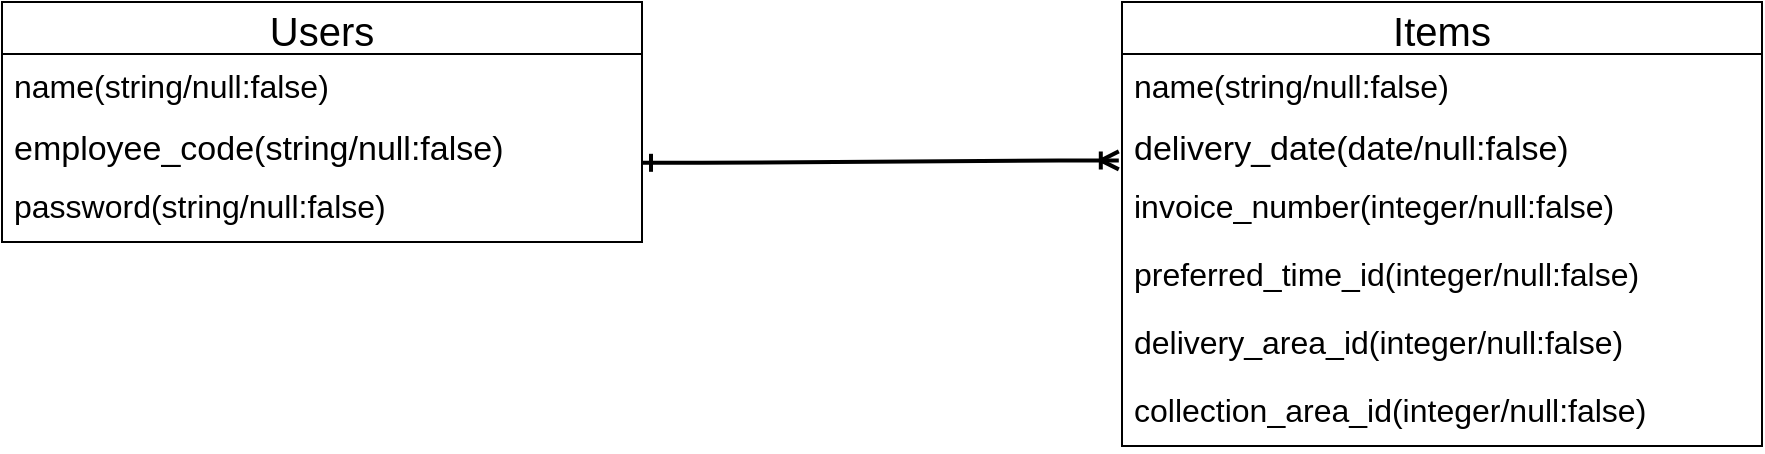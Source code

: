 <mxfile>
    <diagram id="CjTe-zFK_q_MWOqRIqo0" name="ページ1">
        <mxGraphModel dx="309" dy="328" grid="1" gridSize="10" guides="1" tooltips="1" connect="1" arrows="1" fold="1" page="1" pageScale="1" pageWidth="827" pageHeight="1169" math="0" shadow="0">
            <root>
                <mxCell id="0"/>
                <mxCell id="1" parent="0"/>
                <mxCell id="2" value="Users" style="swimlane;fontStyle=0;childLayout=stackLayout;horizontal=1;startSize=26;horizontalStack=0;resizeParent=1;resizeParentMax=0;resizeLast=0;collapsible=1;marginBottom=0;align=center;fontSize=20;fillColor=none;" vertex="1" parent="1">
                    <mxGeometry x="40" y="40" width="320" height="120" as="geometry"/>
                </mxCell>
                <mxCell id="3" value="name(string/null:false)&#10;" style="text;strokeColor=none;fillColor=none;spacingLeft=4;spacingRight=4;overflow=hidden;rotatable=0;points=[[0,0.5],[1,0.5]];portConstraint=eastwest;fontSize=16;labelBackgroundColor=none;" vertex="1" parent="2">
                    <mxGeometry y="26" width="320" height="30" as="geometry"/>
                </mxCell>
                <mxCell id="4" value="employee_code(string/null:false)" style="text;strokeColor=none;fillColor=none;spacingLeft=4;spacingRight=4;overflow=hidden;rotatable=0;points=[[0,0.5],[1,0.5]];portConstraint=eastwest;fontSize=17;" vertex="1" parent="2">
                    <mxGeometry y="56" width="320" height="30" as="geometry"/>
                </mxCell>
                <mxCell id="5" value="password(string/null:false)&#10;" style="text;strokeColor=none;fillColor=none;spacingLeft=4;spacingRight=4;overflow=hidden;rotatable=0;points=[[0,0.5],[1,0.5]];portConstraint=eastwest;fontSize=16;" vertex="1" parent="2">
                    <mxGeometry y="86" width="320" height="34" as="geometry"/>
                </mxCell>
                <mxCell id="11" value="Items" style="swimlane;fontStyle=0;childLayout=stackLayout;horizontal=1;startSize=26;horizontalStack=0;resizeParent=1;resizeParentMax=0;resizeLast=0;collapsible=1;marginBottom=0;align=center;fontSize=20;fillColor=none;" vertex="1" parent="1">
                    <mxGeometry x="600" y="40" width="320" height="222" as="geometry"/>
                </mxCell>
                <mxCell id="12" value="name(string/null:false)&#10;" style="text;strokeColor=none;fillColor=none;spacingLeft=4;spacingRight=4;overflow=hidden;rotatable=0;points=[[0,0.5],[1,0.5]];portConstraint=eastwest;fontSize=16;labelBackgroundColor=none;" vertex="1" parent="11">
                    <mxGeometry y="26" width="320" height="30" as="geometry"/>
                </mxCell>
                <mxCell id="13" value="delivery_date(date/null:false)" style="text;strokeColor=none;fillColor=none;spacingLeft=4;spacingRight=4;overflow=hidden;rotatable=0;points=[[0,0.5],[1,0.5]];portConstraint=eastwest;fontSize=17;" vertex="1" parent="11">
                    <mxGeometry y="56" width="320" height="30" as="geometry"/>
                </mxCell>
                <mxCell id="14" value="invoice_number(integer/null:false)&#10;" style="text;strokeColor=none;fillColor=none;spacingLeft=4;spacingRight=4;overflow=hidden;rotatable=0;points=[[0,0.5],[1,0.5]];portConstraint=eastwest;fontSize=16;" vertex="1" parent="11">
                    <mxGeometry y="86" width="320" height="34" as="geometry"/>
                </mxCell>
                <mxCell id="15" value="preferred_time_id(integer/null:false)&#10;" style="text;strokeColor=none;fillColor=none;spacingLeft=4;spacingRight=4;overflow=hidden;rotatable=0;points=[[0,0.5],[1,0.5]];portConstraint=eastwest;fontSize=16;" vertex="1" parent="11">
                    <mxGeometry y="120" width="320" height="34" as="geometry"/>
                </mxCell>
                <mxCell id="16" value="delivery_area_id(integer/null:false)&#10;" style="text;strokeColor=none;fillColor=none;spacingLeft=4;spacingRight=4;overflow=hidden;rotatable=0;points=[[0,0.5],[1,0.5]];portConstraint=eastwest;fontSize=16;" vertex="1" parent="11">
                    <mxGeometry y="154" width="320" height="34" as="geometry"/>
                </mxCell>
                <mxCell id="17" value="collection_area_id(integer/null:false)&#10;" style="text;strokeColor=none;fillColor=none;spacingLeft=4;spacingRight=4;overflow=hidden;rotatable=0;points=[[0,0.5],[1,0.5]];portConstraint=eastwest;fontSize=16;" vertex="1" parent="11">
                    <mxGeometry y="188" width="320" height="34" as="geometry"/>
                </mxCell>
                <mxCell id="21" value="" style="edgeStyle=entityRelationEdgeStyle;fontSize=12;html=1;endArrow=ERoneToMany;rounded=0;strokeWidth=2;jumpSize=12;exitX=1.011;exitY=0.259;exitDx=0;exitDy=0;exitPerimeter=0;entryX=-0.005;entryY=0.773;entryDx=0;entryDy=0;entryPerimeter=0;startArrow=ERone;startFill=0;" edge="1" parent="1" target="13">
                    <mxGeometry width="100" height="100" relative="1" as="geometry">
                        <mxPoint x="360" y="120.406" as="sourcePoint"/>
                        <mxPoint x="592" y="119.998" as="targetPoint"/>
                    </mxGeometry>
                </mxCell>
            </root>
        </mxGraphModel>
    </diagram>
</mxfile>